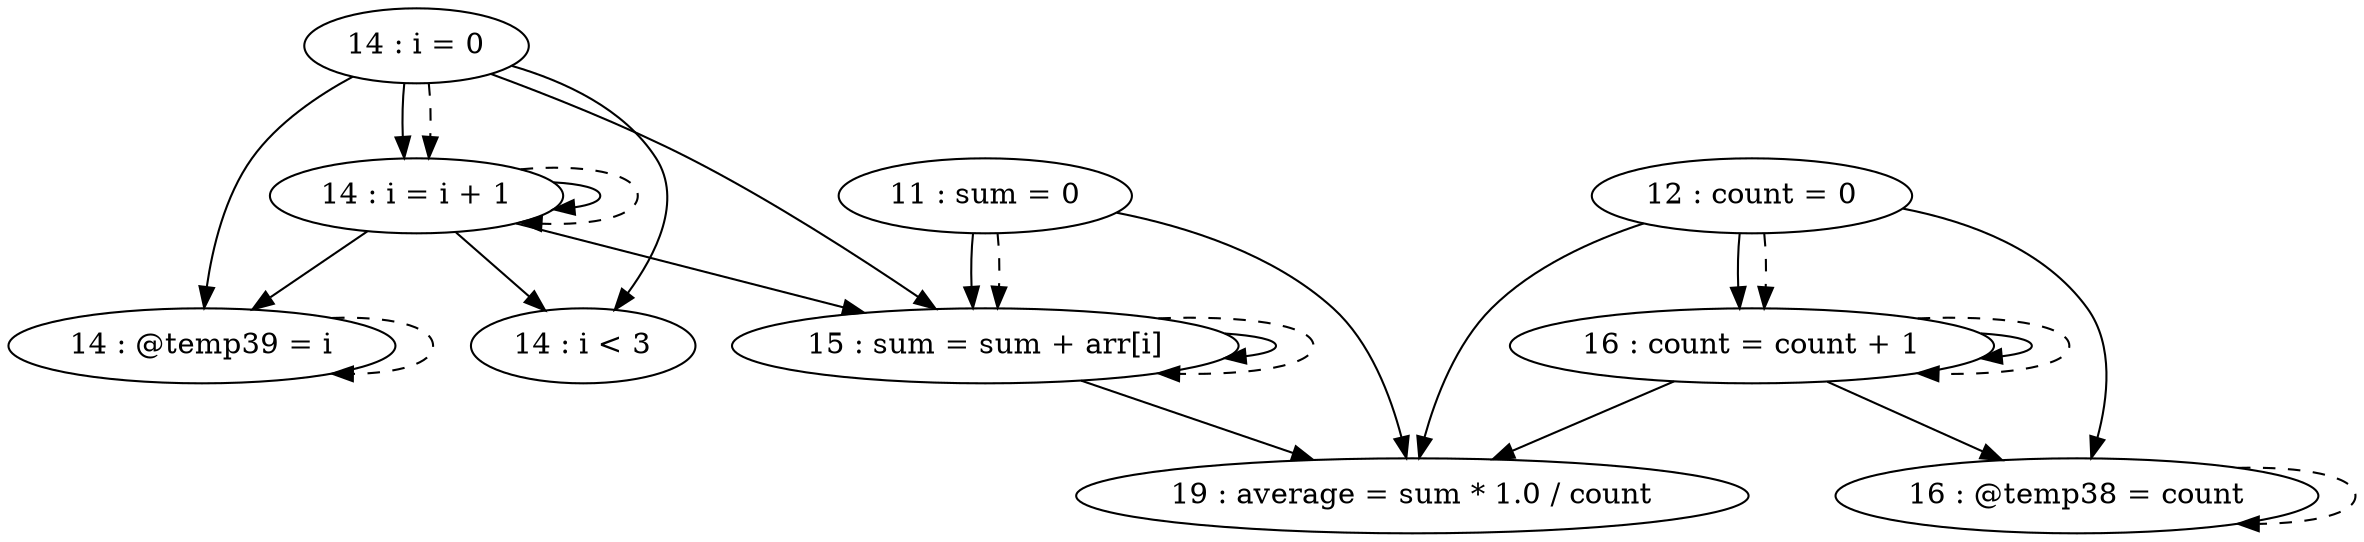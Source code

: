 digraph G {
"11 : sum = 0"
"11 : sum = 0" -> "15 : sum = sum + arr[i]"
"11 : sum = 0" -> "19 : average = sum * 1.0 / count"
"11 : sum = 0" -> "15 : sum = sum + arr[i]" [style=dashed]
"12 : count = 0"
"12 : count = 0" -> "16 : @temp38 = count"
"12 : count = 0" -> "16 : count = count + 1"
"12 : count = 0" -> "19 : average = sum * 1.0 / count"
"12 : count = 0" -> "16 : count = count + 1" [style=dashed]
"14 : i = 0"
"14 : i = 0" -> "14 : i < 3"
"14 : i = 0" -> "14 : i = i + 1"
"14 : i = 0" -> "14 : @temp39 = i"
"14 : i = 0" -> "15 : sum = sum + arr[i]"
"14 : i = 0" -> "14 : i = i + 1" [style=dashed]
"14 : i < 3"
"15 : sum = sum + arr[i]"
"15 : sum = sum + arr[i]" -> "15 : sum = sum + arr[i]"
"15 : sum = sum + arr[i]" -> "19 : average = sum * 1.0 / count"
"15 : sum = sum + arr[i]" -> "15 : sum = sum + arr[i]" [style=dashed]
"16 : @temp38 = count"
"16 : @temp38 = count" -> "16 : @temp38 = count" [style=dashed]
"16 : count = count + 1"
"16 : count = count + 1" -> "16 : @temp38 = count"
"16 : count = count + 1" -> "16 : count = count + 1"
"16 : count = count + 1" -> "19 : average = sum * 1.0 / count"
"16 : count = count + 1" -> "16 : count = count + 1" [style=dashed]
"14 : @temp39 = i"
"14 : @temp39 = i" -> "14 : @temp39 = i" [style=dashed]
"14 : i = i + 1"
"14 : i = i + 1" -> "14 : i < 3"
"14 : i = i + 1" -> "14 : i = i + 1"
"14 : i = i + 1" -> "14 : @temp39 = i"
"14 : i = i + 1" -> "15 : sum = sum + arr[i]"
"14 : i = i + 1" -> "14 : i = i + 1" [style=dashed]
"19 : average = sum * 1.0 / count"
}